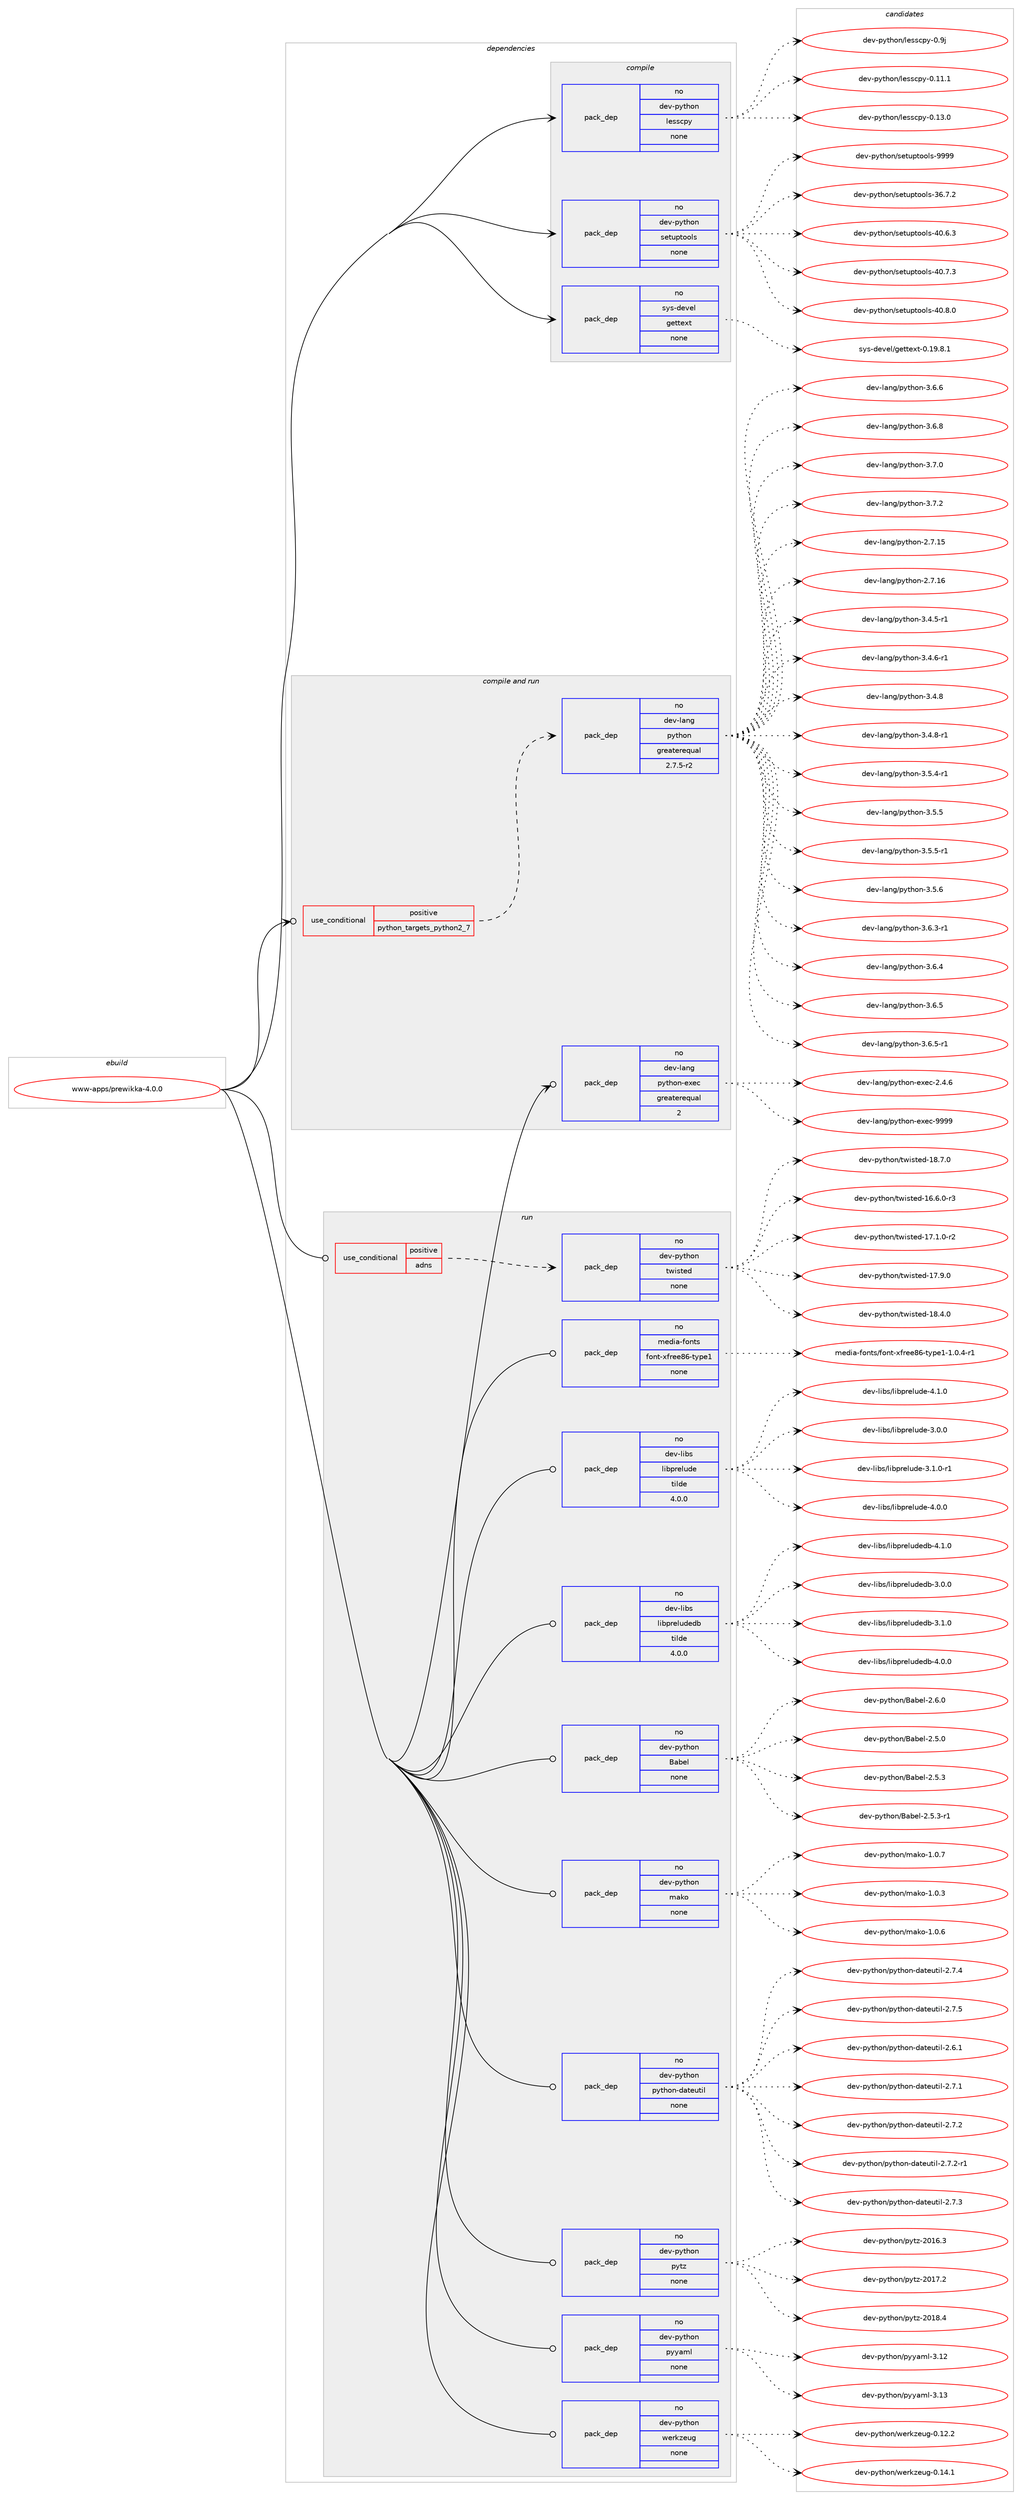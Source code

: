 digraph prolog {

# *************
# Graph options
# *************

newrank=true;
concentrate=true;
compound=true;
graph [rankdir=LR,fontname=Helvetica,fontsize=10,ranksep=1.5];#, ranksep=2.5, nodesep=0.2];
edge  [arrowhead=vee];
node  [fontname=Helvetica,fontsize=10];

# **********
# The ebuild
# **********

subgraph cluster_leftcol {
color=gray;
rank=same;
label=<<i>ebuild</i>>;
id [label="www-apps/prewikka-4.0.0", color=red, width=4, href="../www-apps/prewikka-4.0.0.svg"];
}

# ****************
# The dependencies
# ****************

subgraph cluster_midcol {
color=gray;
label=<<i>dependencies</i>>;
subgraph cluster_compile {
fillcolor="#eeeeee";
style=filled;
label=<<i>compile</i>>;
subgraph pack1253955 {
dependency1746665 [label=<<TABLE BORDER="0" CELLBORDER="1" CELLSPACING="0" CELLPADDING="4" WIDTH="220"><TR><TD ROWSPAN="6" CELLPADDING="30">pack_dep</TD></TR><TR><TD WIDTH="110">no</TD></TR><TR><TD>dev-python</TD></TR><TR><TD>lesscpy</TD></TR><TR><TD>none</TD></TR><TR><TD></TD></TR></TABLE>>, shape=none, color=blue];
}
id:e -> dependency1746665:w [weight=20,style="solid",arrowhead="vee"];
subgraph pack1253956 {
dependency1746666 [label=<<TABLE BORDER="0" CELLBORDER="1" CELLSPACING="0" CELLPADDING="4" WIDTH="220"><TR><TD ROWSPAN="6" CELLPADDING="30">pack_dep</TD></TR><TR><TD WIDTH="110">no</TD></TR><TR><TD>dev-python</TD></TR><TR><TD>setuptools</TD></TR><TR><TD>none</TD></TR><TR><TD></TD></TR></TABLE>>, shape=none, color=blue];
}
id:e -> dependency1746666:w [weight=20,style="solid",arrowhead="vee"];
subgraph pack1253957 {
dependency1746667 [label=<<TABLE BORDER="0" CELLBORDER="1" CELLSPACING="0" CELLPADDING="4" WIDTH="220"><TR><TD ROWSPAN="6" CELLPADDING="30">pack_dep</TD></TR><TR><TD WIDTH="110">no</TD></TR><TR><TD>sys-devel</TD></TR><TR><TD>gettext</TD></TR><TR><TD>none</TD></TR><TR><TD></TD></TR></TABLE>>, shape=none, color=blue];
}
id:e -> dependency1746667:w [weight=20,style="solid",arrowhead="vee"];
}
subgraph cluster_compileandrun {
fillcolor="#eeeeee";
style=filled;
label=<<i>compile and run</i>>;
subgraph cond463513 {
dependency1746668 [label=<<TABLE BORDER="0" CELLBORDER="1" CELLSPACING="0" CELLPADDING="4"><TR><TD ROWSPAN="3" CELLPADDING="10">use_conditional</TD></TR><TR><TD>positive</TD></TR><TR><TD>python_targets_python2_7</TD></TR></TABLE>>, shape=none, color=red];
subgraph pack1253958 {
dependency1746669 [label=<<TABLE BORDER="0" CELLBORDER="1" CELLSPACING="0" CELLPADDING="4" WIDTH="220"><TR><TD ROWSPAN="6" CELLPADDING="30">pack_dep</TD></TR><TR><TD WIDTH="110">no</TD></TR><TR><TD>dev-lang</TD></TR><TR><TD>python</TD></TR><TR><TD>greaterequal</TD></TR><TR><TD>2.7.5-r2</TD></TR></TABLE>>, shape=none, color=blue];
}
dependency1746668:e -> dependency1746669:w [weight=20,style="dashed",arrowhead="vee"];
}
id:e -> dependency1746668:w [weight=20,style="solid",arrowhead="odotvee"];
subgraph pack1253959 {
dependency1746670 [label=<<TABLE BORDER="0" CELLBORDER="1" CELLSPACING="0" CELLPADDING="4" WIDTH="220"><TR><TD ROWSPAN="6" CELLPADDING="30">pack_dep</TD></TR><TR><TD WIDTH="110">no</TD></TR><TR><TD>dev-lang</TD></TR><TR><TD>python-exec</TD></TR><TR><TD>greaterequal</TD></TR><TR><TD>2</TD></TR></TABLE>>, shape=none, color=blue];
}
id:e -> dependency1746670:w [weight=20,style="solid",arrowhead="odotvee"];
}
subgraph cluster_run {
fillcolor="#eeeeee";
style=filled;
label=<<i>run</i>>;
subgraph cond463514 {
dependency1746671 [label=<<TABLE BORDER="0" CELLBORDER="1" CELLSPACING="0" CELLPADDING="4"><TR><TD ROWSPAN="3" CELLPADDING="10">use_conditional</TD></TR><TR><TD>positive</TD></TR><TR><TD>adns</TD></TR></TABLE>>, shape=none, color=red];
subgraph pack1253960 {
dependency1746672 [label=<<TABLE BORDER="0" CELLBORDER="1" CELLSPACING="0" CELLPADDING="4" WIDTH="220"><TR><TD ROWSPAN="6" CELLPADDING="30">pack_dep</TD></TR><TR><TD WIDTH="110">no</TD></TR><TR><TD>dev-python</TD></TR><TR><TD>twisted</TD></TR><TR><TD>none</TD></TR><TR><TD></TD></TR></TABLE>>, shape=none, color=blue];
}
dependency1746671:e -> dependency1746672:w [weight=20,style="dashed",arrowhead="vee"];
}
id:e -> dependency1746671:w [weight=20,style="solid",arrowhead="odot"];
subgraph pack1253961 {
dependency1746673 [label=<<TABLE BORDER="0" CELLBORDER="1" CELLSPACING="0" CELLPADDING="4" WIDTH="220"><TR><TD ROWSPAN="6" CELLPADDING="30">pack_dep</TD></TR><TR><TD WIDTH="110">no</TD></TR><TR><TD>dev-libs</TD></TR><TR><TD>libprelude</TD></TR><TR><TD>tilde</TD></TR><TR><TD>4.0.0</TD></TR></TABLE>>, shape=none, color=blue];
}
id:e -> dependency1746673:w [weight=20,style="solid",arrowhead="odot"];
subgraph pack1253962 {
dependency1746674 [label=<<TABLE BORDER="0" CELLBORDER="1" CELLSPACING="0" CELLPADDING="4" WIDTH="220"><TR><TD ROWSPAN="6" CELLPADDING="30">pack_dep</TD></TR><TR><TD WIDTH="110">no</TD></TR><TR><TD>dev-libs</TD></TR><TR><TD>libpreludedb</TD></TR><TR><TD>tilde</TD></TR><TR><TD>4.0.0</TD></TR></TABLE>>, shape=none, color=blue];
}
id:e -> dependency1746674:w [weight=20,style="solid",arrowhead="odot"];
subgraph pack1253963 {
dependency1746675 [label=<<TABLE BORDER="0" CELLBORDER="1" CELLSPACING="0" CELLPADDING="4" WIDTH="220"><TR><TD ROWSPAN="6" CELLPADDING="30">pack_dep</TD></TR><TR><TD WIDTH="110">no</TD></TR><TR><TD>dev-python</TD></TR><TR><TD>Babel</TD></TR><TR><TD>none</TD></TR><TR><TD></TD></TR></TABLE>>, shape=none, color=blue];
}
id:e -> dependency1746675:w [weight=20,style="solid",arrowhead="odot"];
subgraph pack1253964 {
dependency1746676 [label=<<TABLE BORDER="0" CELLBORDER="1" CELLSPACING="0" CELLPADDING="4" WIDTH="220"><TR><TD ROWSPAN="6" CELLPADDING="30">pack_dep</TD></TR><TR><TD WIDTH="110">no</TD></TR><TR><TD>dev-python</TD></TR><TR><TD>mako</TD></TR><TR><TD>none</TD></TR><TR><TD></TD></TR></TABLE>>, shape=none, color=blue];
}
id:e -> dependency1746676:w [weight=20,style="solid",arrowhead="odot"];
subgraph pack1253965 {
dependency1746677 [label=<<TABLE BORDER="0" CELLBORDER="1" CELLSPACING="0" CELLPADDING="4" WIDTH="220"><TR><TD ROWSPAN="6" CELLPADDING="30">pack_dep</TD></TR><TR><TD WIDTH="110">no</TD></TR><TR><TD>dev-python</TD></TR><TR><TD>python-dateutil</TD></TR><TR><TD>none</TD></TR><TR><TD></TD></TR></TABLE>>, shape=none, color=blue];
}
id:e -> dependency1746677:w [weight=20,style="solid",arrowhead="odot"];
subgraph pack1253966 {
dependency1746678 [label=<<TABLE BORDER="0" CELLBORDER="1" CELLSPACING="0" CELLPADDING="4" WIDTH="220"><TR><TD ROWSPAN="6" CELLPADDING="30">pack_dep</TD></TR><TR><TD WIDTH="110">no</TD></TR><TR><TD>dev-python</TD></TR><TR><TD>pytz</TD></TR><TR><TD>none</TD></TR><TR><TD></TD></TR></TABLE>>, shape=none, color=blue];
}
id:e -> dependency1746678:w [weight=20,style="solid",arrowhead="odot"];
subgraph pack1253967 {
dependency1746679 [label=<<TABLE BORDER="0" CELLBORDER="1" CELLSPACING="0" CELLPADDING="4" WIDTH="220"><TR><TD ROWSPAN="6" CELLPADDING="30">pack_dep</TD></TR><TR><TD WIDTH="110">no</TD></TR><TR><TD>dev-python</TD></TR><TR><TD>pyyaml</TD></TR><TR><TD>none</TD></TR><TR><TD></TD></TR></TABLE>>, shape=none, color=blue];
}
id:e -> dependency1746679:w [weight=20,style="solid",arrowhead="odot"];
subgraph pack1253968 {
dependency1746680 [label=<<TABLE BORDER="0" CELLBORDER="1" CELLSPACING="0" CELLPADDING="4" WIDTH="220"><TR><TD ROWSPAN="6" CELLPADDING="30">pack_dep</TD></TR><TR><TD WIDTH="110">no</TD></TR><TR><TD>dev-python</TD></TR><TR><TD>werkzeug</TD></TR><TR><TD>none</TD></TR><TR><TD></TD></TR></TABLE>>, shape=none, color=blue];
}
id:e -> dependency1746680:w [weight=20,style="solid",arrowhead="odot"];
subgraph pack1253969 {
dependency1746681 [label=<<TABLE BORDER="0" CELLBORDER="1" CELLSPACING="0" CELLPADDING="4" WIDTH="220"><TR><TD ROWSPAN="6" CELLPADDING="30">pack_dep</TD></TR><TR><TD WIDTH="110">no</TD></TR><TR><TD>media-fonts</TD></TR><TR><TD>font-xfree86-type1</TD></TR><TR><TD>none</TD></TR><TR><TD></TD></TR></TABLE>>, shape=none, color=blue];
}
id:e -> dependency1746681:w [weight=20,style="solid",arrowhead="odot"];
}
}

# **************
# The candidates
# **************

subgraph cluster_choices {
rank=same;
color=gray;
label=<<i>candidates</i>>;

subgraph choice1253955 {
color=black;
nodesep=1;
choice10010111845112121116104111110471081011151159911212145484649494649 [label="dev-python/lesscpy-0.11.1", color=red, width=4,href="../dev-python/lesscpy-0.11.1.svg"];
choice10010111845112121116104111110471081011151159911212145484649514648 [label="dev-python/lesscpy-0.13.0", color=red, width=4,href="../dev-python/lesscpy-0.13.0.svg"];
choice10010111845112121116104111110471081011151159911212145484657106 [label="dev-python/lesscpy-0.9j", color=red, width=4,href="../dev-python/lesscpy-0.9j.svg"];
dependency1746665:e -> choice10010111845112121116104111110471081011151159911212145484649494649:w [style=dotted,weight="100"];
dependency1746665:e -> choice10010111845112121116104111110471081011151159911212145484649514648:w [style=dotted,weight="100"];
dependency1746665:e -> choice10010111845112121116104111110471081011151159911212145484657106:w [style=dotted,weight="100"];
}
subgraph choice1253956 {
color=black;
nodesep=1;
choice100101118451121211161041111104711510111611711211611111110811545515446554650 [label="dev-python/setuptools-36.7.2", color=red, width=4,href="../dev-python/setuptools-36.7.2.svg"];
choice100101118451121211161041111104711510111611711211611111110811545524846544651 [label="dev-python/setuptools-40.6.3", color=red, width=4,href="../dev-python/setuptools-40.6.3.svg"];
choice100101118451121211161041111104711510111611711211611111110811545524846554651 [label="dev-python/setuptools-40.7.3", color=red, width=4,href="../dev-python/setuptools-40.7.3.svg"];
choice100101118451121211161041111104711510111611711211611111110811545524846564648 [label="dev-python/setuptools-40.8.0", color=red, width=4,href="../dev-python/setuptools-40.8.0.svg"];
choice10010111845112121116104111110471151011161171121161111111081154557575757 [label="dev-python/setuptools-9999", color=red, width=4,href="../dev-python/setuptools-9999.svg"];
dependency1746666:e -> choice100101118451121211161041111104711510111611711211611111110811545515446554650:w [style=dotted,weight="100"];
dependency1746666:e -> choice100101118451121211161041111104711510111611711211611111110811545524846544651:w [style=dotted,weight="100"];
dependency1746666:e -> choice100101118451121211161041111104711510111611711211611111110811545524846554651:w [style=dotted,weight="100"];
dependency1746666:e -> choice100101118451121211161041111104711510111611711211611111110811545524846564648:w [style=dotted,weight="100"];
dependency1746666:e -> choice10010111845112121116104111110471151011161171121161111111081154557575757:w [style=dotted,weight="100"];
}
subgraph choice1253957 {
color=black;
nodesep=1;
choice1151211154510010111810110847103101116116101120116454846495746564649 [label="sys-devel/gettext-0.19.8.1", color=red, width=4,href="../sys-devel/gettext-0.19.8.1.svg"];
dependency1746667:e -> choice1151211154510010111810110847103101116116101120116454846495746564649:w [style=dotted,weight="100"];
}
subgraph choice1253958 {
color=black;
nodesep=1;
choice10010111845108971101034711212111610411111045504655464953 [label="dev-lang/python-2.7.15", color=red, width=4,href="../dev-lang/python-2.7.15.svg"];
choice10010111845108971101034711212111610411111045504655464954 [label="dev-lang/python-2.7.16", color=red, width=4,href="../dev-lang/python-2.7.16.svg"];
choice1001011184510897110103471121211161041111104551465246534511449 [label="dev-lang/python-3.4.5-r1", color=red, width=4,href="../dev-lang/python-3.4.5-r1.svg"];
choice1001011184510897110103471121211161041111104551465246544511449 [label="dev-lang/python-3.4.6-r1", color=red, width=4,href="../dev-lang/python-3.4.6-r1.svg"];
choice100101118451089711010347112121116104111110455146524656 [label="dev-lang/python-3.4.8", color=red, width=4,href="../dev-lang/python-3.4.8.svg"];
choice1001011184510897110103471121211161041111104551465246564511449 [label="dev-lang/python-3.4.8-r1", color=red, width=4,href="../dev-lang/python-3.4.8-r1.svg"];
choice1001011184510897110103471121211161041111104551465346524511449 [label="dev-lang/python-3.5.4-r1", color=red, width=4,href="../dev-lang/python-3.5.4-r1.svg"];
choice100101118451089711010347112121116104111110455146534653 [label="dev-lang/python-3.5.5", color=red, width=4,href="../dev-lang/python-3.5.5.svg"];
choice1001011184510897110103471121211161041111104551465346534511449 [label="dev-lang/python-3.5.5-r1", color=red, width=4,href="../dev-lang/python-3.5.5-r1.svg"];
choice100101118451089711010347112121116104111110455146534654 [label="dev-lang/python-3.5.6", color=red, width=4,href="../dev-lang/python-3.5.6.svg"];
choice1001011184510897110103471121211161041111104551465446514511449 [label="dev-lang/python-3.6.3-r1", color=red, width=4,href="../dev-lang/python-3.6.3-r1.svg"];
choice100101118451089711010347112121116104111110455146544652 [label="dev-lang/python-3.6.4", color=red, width=4,href="../dev-lang/python-3.6.4.svg"];
choice100101118451089711010347112121116104111110455146544653 [label="dev-lang/python-3.6.5", color=red, width=4,href="../dev-lang/python-3.6.5.svg"];
choice1001011184510897110103471121211161041111104551465446534511449 [label="dev-lang/python-3.6.5-r1", color=red, width=4,href="../dev-lang/python-3.6.5-r1.svg"];
choice100101118451089711010347112121116104111110455146544654 [label="dev-lang/python-3.6.6", color=red, width=4,href="../dev-lang/python-3.6.6.svg"];
choice100101118451089711010347112121116104111110455146544656 [label="dev-lang/python-3.6.8", color=red, width=4,href="../dev-lang/python-3.6.8.svg"];
choice100101118451089711010347112121116104111110455146554648 [label="dev-lang/python-3.7.0", color=red, width=4,href="../dev-lang/python-3.7.0.svg"];
choice100101118451089711010347112121116104111110455146554650 [label="dev-lang/python-3.7.2", color=red, width=4,href="../dev-lang/python-3.7.2.svg"];
dependency1746669:e -> choice10010111845108971101034711212111610411111045504655464953:w [style=dotted,weight="100"];
dependency1746669:e -> choice10010111845108971101034711212111610411111045504655464954:w [style=dotted,weight="100"];
dependency1746669:e -> choice1001011184510897110103471121211161041111104551465246534511449:w [style=dotted,weight="100"];
dependency1746669:e -> choice1001011184510897110103471121211161041111104551465246544511449:w [style=dotted,weight="100"];
dependency1746669:e -> choice100101118451089711010347112121116104111110455146524656:w [style=dotted,weight="100"];
dependency1746669:e -> choice1001011184510897110103471121211161041111104551465246564511449:w [style=dotted,weight="100"];
dependency1746669:e -> choice1001011184510897110103471121211161041111104551465346524511449:w [style=dotted,weight="100"];
dependency1746669:e -> choice100101118451089711010347112121116104111110455146534653:w [style=dotted,weight="100"];
dependency1746669:e -> choice1001011184510897110103471121211161041111104551465346534511449:w [style=dotted,weight="100"];
dependency1746669:e -> choice100101118451089711010347112121116104111110455146534654:w [style=dotted,weight="100"];
dependency1746669:e -> choice1001011184510897110103471121211161041111104551465446514511449:w [style=dotted,weight="100"];
dependency1746669:e -> choice100101118451089711010347112121116104111110455146544652:w [style=dotted,weight="100"];
dependency1746669:e -> choice100101118451089711010347112121116104111110455146544653:w [style=dotted,weight="100"];
dependency1746669:e -> choice1001011184510897110103471121211161041111104551465446534511449:w [style=dotted,weight="100"];
dependency1746669:e -> choice100101118451089711010347112121116104111110455146544654:w [style=dotted,weight="100"];
dependency1746669:e -> choice100101118451089711010347112121116104111110455146544656:w [style=dotted,weight="100"];
dependency1746669:e -> choice100101118451089711010347112121116104111110455146554648:w [style=dotted,weight="100"];
dependency1746669:e -> choice100101118451089711010347112121116104111110455146554650:w [style=dotted,weight="100"];
}
subgraph choice1253959 {
color=black;
nodesep=1;
choice1001011184510897110103471121211161041111104510112010199455046524654 [label="dev-lang/python-exec-2.4.6", color=red, width=4,href="../dev-lang/python-exec-2.4.6.svg"];
choice10010111845108971101034711212111610411111045101120101994557575757 [label="dev-lang/python-exec-9999", color=red, width=4,href="../dev-lang/python-exec-9999.svg"];
dependency1746670:e -> choice1001011184510897110103471121211161041111104510112010199455046524654:w [style=dotted,weight="100"];
dependency1746670:e -> choice10010111845108971101034711212111610411111045101120101994557575757:w [style=dotted,weight="100"];
}
subgraph choice1253960 {
color=black;
nodesep=1;
choice1001011184511212111610411111047116119105115116101100454954465446484511451 [label="dev-python/twisted-16.6.0-r3", color=red, width=4,href="../dev-python/twisted-16.6.0-r3.svg"];
choice1001011184511212111610411111047116119105115116101100454955464946484511450 [label="dev-python/twisted-17.1.0-r2", color=red, width=4,href="../dev-python/twisted-17.1.0-r2.svg"];
choice100101118451121211161041111104711611910511511610110045495546574648 [label="dev-python/twisted-17.9.0", color=red, width=4,href="../dev-python/twisted-17.9.0.svg"];
choice100101118451121211161041111104711611910511511610110045495646524648 [label="dev-python/twisted-18.4.0", color=red, width=4,href="../dev-python/twisted-18.4.0.svg"];
choice100101118451121211161041111104711611910511511610110045495646554648 [label="dev-python/twisted-18.7.0", color=red, width=4,href="../dev-python/twisted-18.7.0.svg"];
dependency1746672:e -> choice1001011184511212111610411111047116119105115116101100454954465446484511451:w [style=dotted,weight="100"];
dependency1746672:e -> choice1001011184511212111610411111047116119105115116101100454955464946484511450:w [style=dotted,weight="100"];
dependency1746672:e -> choice100101118451121211161041111104711611910511511610110045495546574648:w [style=dotted,weight="100"];
dependency1746672:e -> choice100101118451121211161041111104711611910511511610110045495646524648:w [style=dotted,weight="100"];
dependency1746672:e -> choice100101118451121211161041111104711611910511511610110045495646554648:w [style=dotted,weight="100"];
}
subgraph choice1253961 {
color=black;
nodesep=1;
choice10010111845108105981154710810598112114101108117100101455146484648 [label="dev-libs/libprelude-3.0.0", color=red, width=4,href="../dev-libs/libprelude-3.0.0.svg"];
choice100101118451081059811547108105981121141011081171001014551464946484511449 [label="dev-libs/libprelude-3.1.0-r1", color=red, width=4,href="../dev-libs/libprelude-3.1.0-r1.svg"];
choice10010111845108105981154710810598112114101108117100101455246484648 [label="dev-libs/libprelude-4.0.0", color=red, width=4,href="../dev-libs/libprelude-4.0.0.svg"];
choice10010111845108105981154710810598112114101108117100101455246494648 [label="dev-libs/libprelude-4.1.0", color=red, width=4,href="../dev-libs/libprelude-4.1.0.svg"];
dependency1746673:e -> choice10010111845108105981154710810598112114101108117100101455146484648:w [style=dotted,weight="100"];
dependency1746673:e -> choice100101118451081059811547108105981121141011081171001014551464946484511449:w [style=dotted,weight="100"];
dependency1746673:e -> choice10010111845108105981154710810598112114101108117100101455246484648:w [style=dotted,weight="100"];
dependency1746673:e -> choice10010111845108105981154710810598112114101108117100101455246494648:w [style=dotted,weight="100"];
}
subgraph choice1253962 {
color=black;
nodesep=1;
choice1001011184510810598115471081059811211410110811710010110098455146484648 [label="dev-libs/libpreludedb-3.0.0", color=red, width=4,href="../dev-libs/libpreludedb-3.0.0.svg"];
choice1001011184510810598115471081059811211410110811710010110098455146494648 [label="dev-libs/libpreludedb-3.1.0", color=red, width=4,href="../dev-libs/libpreludedb-3.1.0.svg"];
choice1001011184510810598115471081059811211410110811710010110098455246484648 [label="dev-libs/libpreludedb-4.0.0", color=red, width=4,href="../dev-libs/libpreludedb-4.0.0.svg"];
choice1001011184510810598115471081059811211410110811710010110098455246494648 [label="dev-libs/libpreludedb-4.1.0", color=red, width=4,href="../dev-libs/libpreludedb-4.1.0.svg"];
dependency1746674:e -> choice1001011184510810598115471081059811211410110811710010110098455146484648:w [style=dotted,weight="100"];
dependency1746674:e -> choice1001011184510810598115471081059811211410110811710010110098455146494648:w [style=dotted,weight="100"];
dependency1746674:e -> choice1001011184510810598115471081059811211410110811710010110098455246484648:w [style=dotted,weight="100"];
dependency1746674:e -> choice1001011184510810598115471081059811211410110811710010110098455246494648:w [style=dotted,weight="100"];
}
subgraph choice1253963 {
color=black;
nodesep=1;
choice1001011184511212111610411111047669798101108455046534648 [label="dev-python/Babel-2.5.0", color=red, width=4,href="../dev-python/Babel-2.5.0.svg"];
choice1001011184511212111610411111047669798101108455046534651 [label="dev-python/Babel-2.5.3", color=red, width=4,href="../dev-python/Babel-2.5.3.svg"];
choice10010111845112121116104111110476697981011084550465346514511449 [label="dev-python/Babel-2.5.3-r1", color=red, width=4,href="../dev-python/Babel-2.5.3-r1.svg"];
choice1001011184511212111610411111047669798101108455046544648 [label="dev-python/Babel-2.6.0", color=red, width=4,href="../dev-python/Babel-2.6.0.svg"];
dependency1746675:e -> choice1001011184511212111610411111047669798101108455046534648:w [style=dotted,weight="100"];
dependency1746675:e -> choice1001011184511212111610411111047669798101108455046534651:w [style=dotted,weight="100"];
dependency1746675:e -> choice10010111845112121116104111110476697981011084550465346514511449:w [style=dotted,weight="100"];
dependency1746675:e -> choice1001011184511212111610411111047669798101108455046544648:w [style=dotted,weight="100"];
}
subgraph choice1253964 {
color=black;
nodesep=1;
choice100101118451121211161041111104710997107111454946484651 [label="dev-python/mako-1.0.3", color=red, width=4,href="../dev-python/mako-1.0.3.svg"];
choice100101118451121211161041111104710997107111454946484654 [label="dev-python/mako-1.0.6", color=red, width=4,href="../dev-python/mako-1.0.6.svg"];
choice100101118451121211161041111104710997107111454946484655 [label="dev-python/mako-1.0.7", color=red, width=4,href="../dev-python/mako-1.0.7.svg"];
dependency1746676:e -> choice100101118451121211161041111104710997107111454946484651:w [style=dotted,weight="100"];
dependency1746676:e -> choice100101118451121211161041111104710997107111454946484654:w [style=dotted,weight="100"];
dependency1746676:e -> choice100101118451121211161041111104710997107111454946484655:w [style=dotted,weight="100"];
}
subgraph choice1253965 {
color=black;
nodesep=1;
choice10010111845112121116104111110471121211161041111104510097116101117116105108455046544649 [label="dev-python/python-dateutil-2.6.1", color=red, width=4,href="../dev-python/python-dateutil-2.6.1.svg"];
choice10010111845112121116104111110471121211161041111104510097116101117116105108455046554649 [label="dev-python/python-dateutil-2.7.1", color=red, width=4,href="../dev-python/python-dateutil-2.7.1.svg"];
choice10010111845112121116104111110471121211161041111104510097116101117116105108455046554650 [label="dev-python/python-dateutil-2.7.2", color=red, width=4,href="../dev-python/python-dateutil-2.7.2.svg"];
choice100101118451121211161041111104711212111610411111045100971161011171161051084550465546504511449 [label="dev-python/python-dateutil-2.7.2-r1", color=red, width=4,href="../dev-python/python-dateutil-2.7.2-r1.svg"];
choice10010111845112121116104111110471121211161041111104510097116101117116105108455046554651 [label="dev-python/python-dateutil-2.7.3", color=red, width=4,href="../dev-python/python-dateutil-2.7.3.svg"];
choice10010111845112121116104111110471121211161041111104510097116101117116105108455046554652 [label="dev-python/python-dateutil-2.7.4", color=red, width=4,href="../dev-python/python-dateutil-2.7.4.svg"];
choice10010111845112121116104111110471121211161041111104510097116101117116105108455046554653 [label="dev-python/python-dateutil-2.7.5", color=red, width=4,href="../dev-python/python-dateutil-2.7.5.svg"];
dependency1746677:e -> choice10010111845112121116104111110471121211161041111104510097116101117116105108455046544649:w [style=dotted,weight="100"];
dependency1746677:e -> choice10010111845112121116104111110471121211161041111104510097116101117116105108455046554649:w [style=dotted,weight="100"];
dependency1746677:e -> choice10010111845112121116104111110471121211161041111104510097116101117116105108455046554650:w [style=dotted,weight="100"];
dependency1746677:e -> choice100101118451121211161041111104711212111610411111045100971161011171161051084550465546504511449:w [style=dotted,weight="100"];
dependency1746677:e -> choice10010111845112121116104111110471121211161041111104510097116101117116105108455046554651:w [style=dotted,weight="100"];
dependency1746677:e -> choice10010111845112121116104111110471121211161041111104510097116101117116105108455046554652:w [style=dotted,weight="100"];
dependency1746677:e -> choice10010111845112121116104111110471121211161041111104510097116101117116105108455046554653:w [style=dotted,weight="100"];
}
subgraph choice1253966 {
color=black;
nodesep=1;
choice100101118451121211161041111104711212111612245504849544651 [label="dev-python/pytz-2016.3", color=red, width=4,href="../dev-python/pytz-2016.3.svg"];
choice100101118451121211161041111104711212111612245504849554650 [label="dev-python/pytz-2017.2", color=red, width=4,href="../dev-python/pytz-2017.2.svg"];
choice100101118451121211161041111104711212111612245504849564652 [label="dev-python/pytz-2018.4", color=red, width=4,href="../dev-python/pytz-2018.4.svg"];
dependency1746678:e -> choice100101118451121211161041111104711212111612245504849544651:w [style=dotted,weight="100"];
dependency1746678:e -> choice100101118451121211161041111104711212111612245504849554650:w [style=dotted,weight="100"];
dependency1746678:e -> choice100101118451121211161041111104711212111612245504849564652:w [style=dotted,weight="100"];
}
subgraph choice1253967 {
color=black;
nodesep=1;
choice1001011184511212111610411111047112121121971091084551464950 [label="dev-python/pyyaml-3.12", color=red, width=4,href="../dev-python/pyyaml-3.12.svg"];
choice1001011184511212111610411111047112121121971091084551464951 [label="dev-python/pyyaml-3.13", color=red, width=4,href="../dev-python/pyyaml-3.13.svg"];
dependency1746679:e -> choice1001011184511212111610411111047112121121971091084551464950:w [style=dotted,weight="100"];
dependency1746679:e -> choice1001011184511212111610411111047112121121971091084551464951:w [style=dotted,weight="100"];
}
subgraph choice1253968 {
color=black;
nodesep=1;
choice100101118451121211161041111104711910111410712210111710345484649504650 [label="dev-python/werkzeug-0.12.2", color=red, width=4,href="../dev-python/werkzeug-0.12.2.svg"];
choice100101118451121211161041111104711910111410712210111710345484649524649 [label="dev-python/werkzeug-0.14.1", color=red, width=4,href="../dev-python/werkzeug-0.14.1.svg"];
dependency1746680:e -> choice100101118451121211161041111104711910111410712210111710345484649504650:w [style=dotted,weight="100"];
dependency1746680:e -> choice100101118451121211161041111104711910111410712210111710345484649524649:w [style=dotted,weight="100"];
}
subgraph choice1253969 {
color=black;
nodesep=1;
choice10910110010597451021111101161154710211111011645120102114101101565445116121112101494549464846524511449 [label="media-fonts/font-xfree86-type1-1.0.4-r1", color=red, width=4,href="../media-fonts/font-xfree86-type1-1.0.4-r1.svg"];
dependency1746681:e -> choice10910110010597451021111101161154710211111011645120102114101101565445116121112101494549464846524511449:w [style=dotted,weight="100"];
}
}

}
